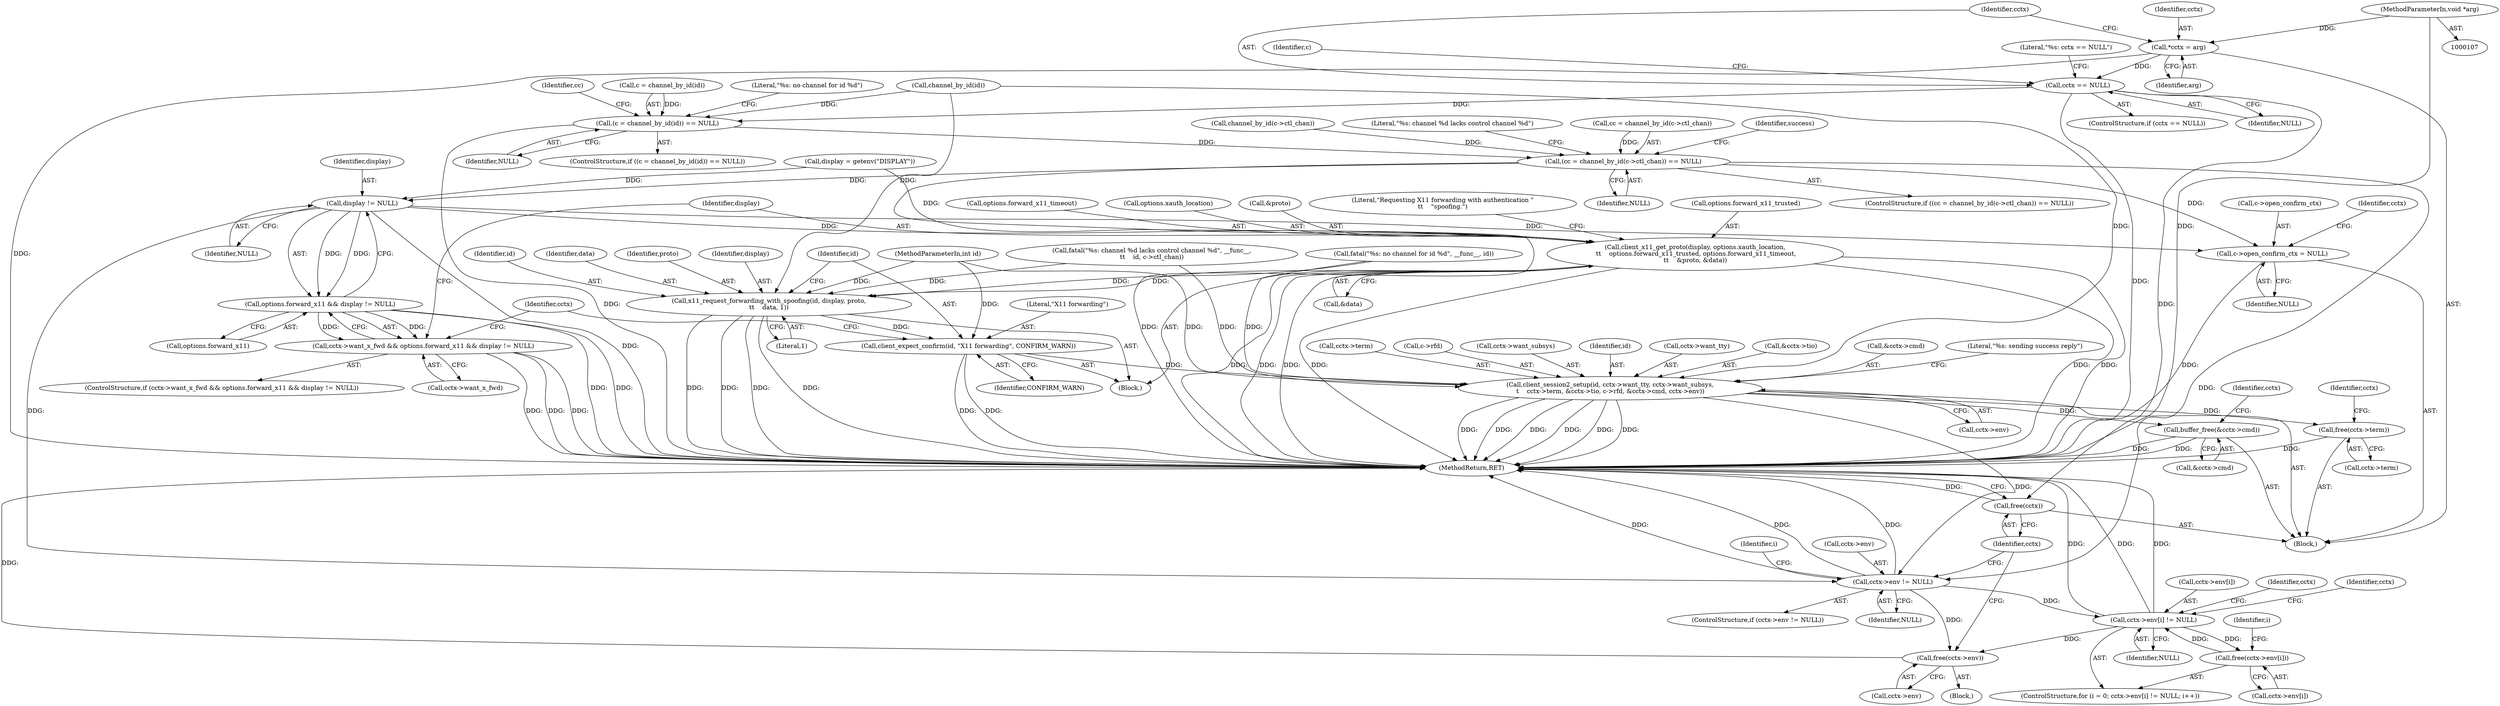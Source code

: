 digraph "1_mindrot_ed4ce82dbfa8a3a3c8ea6fa0db113c71e234416c_0@pointer" {
"1000113" [label="(Call,*cctx = arg)"];
"1000110" [label="(MethodParameterIn,void *arg)"];
"1000122" [label="(Call,cctx == NULL)"];
"1000129" [label="(Call,(c = channel_by_id(id)) == NULL)"];
"1000140" [label="(Call,(cc = channel_by_id(c->ctl_chan)) == NULL)"];
"1000193" [label="(Call,display != NULL)"];
"1000189" [label="(Call,options.forward_x11 && display != NULL)"];
"1000185" [label="(Call,cctx->want_x_fwd && options.forward_x11 && display != NULL)"];
"1000199" [label="(Call,client_x11_get_proto(display, options.xauth_location,\n \t\t    options.forward_x11_trusted, options.forward_x11_timeout,\n\t\t    &proto, &data))"];
"1000216" [label="(Call,x11_request_forwarding_with_spoofing(id, display, proto,\n\t\t    data, 1))"];
"1000222" [label="(Call,client_expect_confirm(id, \"X11 forwarding\", CONFIRM_WARN))"];
"1000236" [label="(Call,client_session2_setup(id, cctx->want_tty, cctx->want_subsys,\n\t    cctx->term, &cctx->tio, c->rfd, &cctx->cmd, cctx->env))"];
"1000320" [label="(Call,buffer_free(&cctx->cmd))"];
"1000325" [label="(Call,free(cctx->term))"];
"1000330" [label="(Call,cctx->env != NULL)"];
"1000340" [label="(Call,cctx->env[i] != NULL)"];
"1000349" [label="(Call,free(cctx->env[i]))"];
"1000355" [label="(Call,free(cctx->env))"];
"1000315" [label="(Call,c->open_confirm_ctx = NULL)"];
"1000359" [label="(Call,free(cctx))"];
"1000141" [label="(Call,cc = channel_by_id(c->ctl_chan))"];
"1000193" [label="(Call,display != NULL)"];
"1000129" [label="(Call,(c = channel_by_id(id)) == NULL)"];
"1000184" [label="(ControlStructure,if (cctx->want_x_fwd && options.forward_x11 && display != NULL))"];
"1000330" [label="(Call,cctx->env != NULL)"];
"1000327" [label="(Identifier,cctx)"];
"1000254" [label="(Call,&cctx->cmd)"];
"1000355" [label="(Call,free(cctx->env))"];
"1000194" [label="(Identifier,display)"];
"1000157" [label="(Identifier,success)"];
"1000212" [label="(Call,&data)"];
"1000210" [label="(Call,&proto)"];
"1000218" [label="(Identifier,display)"];
"1000223" [label="(Identifier,id)"];
"1000139" [label="(ControlStructure,if ((cc = channel_by_id(c->ctl_chan)) == NULL))"];
"1000356" [label="(Call,cctx->env)"];
"1000262" [label="(Literal,\"%s: sending success reply\")"];
"1000186" [label="(Call,cctx->want_x_fwd)"];
"1000335" [label="(Block,)"];
"1000336" [label="(ControlStructure,for (i = 0; cctx->env[i] != NULL; i++))"];
"1000221" [label="(Literal,1)"];
"1000200" [label="(Identifier,display)"];
"1000341" [label="(Call,cctx->env[i])"];
"1000338" [label="(Identifier,i)"];
"1000352" [label="(Identifier,cctx)"];
"1000326" [label="(Call,cctx->term)"];
"1000225" [label="(Identifier,CONFIRM_WARN)"];
"1000346" [label="(Identifier,NULL)"];
"1000321" [label="(Call,&cctx->cmd)"];
"1000140" [label="(Call,(cc = channel_by_id(c->ctl_chan)) == NULL)"];
"1000215" [label="(Literal,\"Requesting X11 forwarding with authentication \"\n\t\t    \"spoofing.\")"];
"1000348" [label="(Identifier,i)"];
"1000244" [label="(Call,cctx->term)"];
"1000251" [label="(Call,c->rfd)"];
"1000320" [label="(Call,buffer_free(&cctx->cmd))"];
"1000217" [label="(Identifier,id)"];
"1000361" [label="(MethodReturn,RET)"];
"1000204" [label="(Call,options.forward_x11_trusted)"];
"1000124" [label="(Identifier,NULL)"];
"1000258" [label="(Call,cctx->env)"];
"1000147" [label="(Identifier,NULL)"];
"1000323" [label="(Identifier,cctx)"];
"1000349" [label="(Call,free(cctx->env[i]))"];
"1000122" [label="(Call,cctx == NULL)"];
"1000224" [label="(Literal,\"X11 forwarding\")"];
"1000241" [label="(Call,cctx->want_subsys)"];
"1000143" [label="(Call,channel_by_id(c->ctl_chan))"];
"1000360" [label="(Identifier,cctx)"];
"1000115" [label="(Identifier,arg)"];
"1000331" [label="(Call,cctx->env)"];
"1000359" [label="(Call,free(cctx))"];
"1000128" [label="(ControlStructure,if ((c = channel_by_id(id)) == NULL))"];
"1000222" [label="(Call,client_expect_confirm(id, \"X11 forwarding\", CONFIRM_WARN))"];
"1000113" [label="(Call,*cctx = arg)"];
"1000134" [label="(Identifier,NULL)"];
"1000357" [label="(Identifier,cctx)"];
"1000315" [label="(Call,c->open_confirm_ctx = NULL)"];
"1000236" [label="(Call,client_session2_setup(id, cctx->want_tty, cctx->want_subsys,\n\t    cctx->term, &cctx->tio, c->rfd, &cctx->cmd, cctx->env))"];
"1000196" [label="(Block,)"];
"1000334" [label="(Identifier,NULL)"];
"1000316" [label="(Call,c->open_confirm_ctx)"];
"1000126" [label="(Literal,\"%s: cctx == NULL\")"];
"1000219" [label="(Identifier,proto)"];
"1000229" [label="(Identifier,cctx)"];
"1000340" [label="(Call,cctx->env[i] != NULL)"];
"1000332" [label="(Identifier,cctx)"];
"1000195" [label="(Identifier,NULL)"];
"1000131" [label="(Identifier,c)"];
"1000132" [label="(Call,channel_by_id(id))"];
"1000148" [label="(Call,fatal(\"%s: channel %d lacks control channel %d\", __func__,\n\t\t    id, c->ctl_chan))"];
"1000123" [label="(Identifier,cctx)"];
"1000111" [label="(Block,)"];
"1000237" [label="(Identifier,id)"];
"1000142" [label="(Identifier,cc)"];
"1000135" [label="(Call,fatal(\"%s: no channel for id %d\", __func__, id))"];
"1000325" [label="(Call,free(cctx->term))"];
"1000207" [label="(Call,options.forward_x11_timeout)"];
"1000185" [label="(Call,cctx->want_x_fwd && options.forward_x11 && display != NULL)"];
"1000130" [label="(Call,c = channel_by_id(id))"];
"1000238" [label="(Call,cctx->want_tty)"];
"1000149" [label="(Literal,\"%s: channel %d lacks control channel %d\")"];
"1000121" [label="(ControlStructure,if (cctx == NULL))"];
"1000201" [label="(Call,options.xauth_location)"];
"1000329" [label="(ControlStructure,if (cctx->env != NULL))"];
"1000180" [label="(Call,display = getenv(\"DISPLAY\"))"];
"1000189" [label="(Call,options.forward_x11 && display != NULL)"];
"1000216" [label="(Call,x11_request_forwarding_with_spoofing(id, display, proto,\n\t\t    data, 1))"];
"1000114" [label="(Identifier,cctx)"];
"1000190" [label="(Call,options.forward_x11)"];
"1000136" [label="(Literal,\"%s: no channel for id %d\")"];
"1000350" [label="(Call,cctx->env[i])"];
"1000247" [label="(Call,&cctx->tio)"];
"1000319" [label="(Identifier,NULL)"];
"1000220" [label="(Identifier,data)"];
"1000199" [label="(Call,client_x11_get_proto(display, options.xauth_location,\n \t\t    options.forward_x11_trusted, options.forward_x11_timeout,\n\t\t    &proto, &data))"];
"1000108" [label="(MethodParameterIn,int id)"];
"1000110" [label="(MethodParameterIn,void *arg)"];
"1000113" -> "1000111"  [label="AST: "];
"1000113" -> "1000115"  [label="CFG: "];
"1000114" -> "1000113"  [label="AST: "];
"1000115" -> "1000113"  [label="AST: "];
"1000123" -> "1000113"  [label="CFG: "];
"1000113" -> "1000361"  [label="DDG: "];
"1000110" -> "1000113"  [label="DDG: "];
"1000113" -> "1000122"  [label="DDG: "];
"1000110" -> "1000107"  [label="AST: "];
"1000110" -> "1000361"  [label="DDG: "];
"1000122" -> "1000121"  [label="AST: "];
"1000122" -> "1000124"  [label="CFG: "];
"1000123" -> "1000122"  [label="AST: "];
"1000124" -> "1000122"  [label="AST: "];
"1000126" -> "1000122"  [label="CFG: "];
"1000131" -> "1000122"  [label="CFG: "];
"1000122" -> "1000361"  [label="DDG: "];
"1000122" -> "1000129"  [label="DDG: "];
"1000122" -> "1000359"  [label="DDG: "];
"1000129" -> "1000128"  [label="AST: "];
"1000129" -> "1000134"  [label="CFG: "];
"1000130" -> "1000129"  [label="AST: "];
"1000134" -> "1000129"  [label="AST: "];
"1000136" -> "1000129"  [label="CFG: "];
"1000142" -> "1000129"  [label="CFG: "];
"1000129" -> "1000361"  [label="DDG: "];
"1000130" -> "1000129"  [label="DDG: "];
"1000132" -> "1000129"  [label="DDG: "];
"1000129" -> "1000140"  [label="DDG: "];
"1000140" -> "1000139"  [label="AST: "];
"1000140" -> "1000147"  [label="CFG: "];
"1000141" -> "1000140"  [label="AST: "];
"1000147" -> "1000140"  [label="AST: "];
"1000149" -> "1000140"  [label="CFG: "];
"1000157" -> "1000140"  [label="CFG: "];
"1000140" -> "1000361"  [label="DDG: "];
"1000141" -> "1000140"  [label="DDG: "];
"1000143" -> "1000140"  [label="DDG: "];
"1000140" -> "1000193"  [label="DDG: "];
"1000140" -> "1000315"  [label="DDG: "];
"1000140" -> "1000330"  [label="DDG: "];
"1000193" -> "1000189"  [label="AST: "];
"1000193" -> "1000195"  [label="CFG: "];
"1000194" -> "1000193"  [label="AST: "];
"1000195" -> "1000193"  [label="AST: "];
"1000189" -> "1000193"  [label="CFG: "];
"1000193" -> "1000361"  [label="DDG: "];
"1000193" -> "1000189"  [label="DDG: "];
"1000193" -> "1000189"  [label="DDG: "];
"1000180" -> "1000193"  [label="DDG: "];
"1000193" -> "1000199"  [label="DDG: "];
"1000193" -> "1000315"  [label="DDG: "];
"1000193" -> "1000330"  [label="DDG: "];
"1000189" -> "1000185"  [label="AST: "];
"1000189" -> "1000190"  [label="CFG: "];
"1000190" -> "1000189"  [label="AST: "];
"1000185" -> "1000189"  [label="CFG: "];
"1000189" -> "1000361"  [label="DDG: "];
"1000189" -> "1000361"  [label="DDG: "];
"1000189" -> "1000185"  [label="DDG: "];
"1000189" -> "1000185"  [label="DDG: "];
"1000185" -> "1000184"  [label="AST: "];
"1000185" -> "1000186"  [label="CFG: "];
"1000186" -> "1000185"  [label="AST: "];
"1000200" -> "1000185"  [label="CFG: "];
"1000229" -> "1000185"  [label="CFG: "];
"1000185" -> "1000361"  [label="DDG: "];
"1000185" -> "1000361"  [label="DDG: "];
"1000185" -> "1000361"  [label="DDG: "];
"1000199" -> "1000196"  [label="AST: "];
"1000199" -> "1000212"  [label="CFG: "];
"1000200" -> "1000199"  [label="AST: "];
"1000201" -> "1000199"  [label="AST: "];
"1000204" -> "1000199"  [label="AST: "];
"1000207" -> "1000199"  [label="AST: "];
"1000210" -> "1000199"  [label="AST: "];
"1000212" -> "1000199"  [label="AST: "];
"1000215" -> "1000199"  [label="CFG: "];
"1000199" -> "1000361"  [label="DDG: "];
"1000199" -> "1000361"  [label="DDG: "];
"1000199" -> "1000361"  [label="DDG: "];
"1000199" -> "1000361"  [label="DDG: "];
"1000199" -> "1000361"  [label="DDG: "];
"1000199" -> "1000361"  [label="DDG: "];
"1000180" -> "1000199"  [label="DDG: "];
"1000199" -> "1000216"  [label="DDG: "];
"1000216" -> "1000196"  [label="AST: "];
"1000216" -> "1000221"  [label="CFG: "];
"1000217" -> "1000216"  [label="AST: "];
"1000218" -> "1000216"  [label="AST: "];
"1000219" -> "1000216"  [label="AST: "];
"1000220" -> "1000216"  [label="AST: "];
"1000221" -> "1000216"  [label="AST: "];
"1000223" -> "1000216"  [label="CFG: "];
"1000216" -> "1000361"  [label="DDG: "];
"1000216" -> "1000361"  [label="DDG: "];
"1000216" -> "1000361"  [label="DDG: "];
"1000216" -> "1000361"  [label="DDG: "];
"1000148" -> "1000216"  [label="DDG: "];
"1000132" -> "1000216"  [label="DDG: "];
"1000135" -> "1000216"  [label="DDG: "];
"1000108" -> "1000216"  [label="DDG: "];
"1000216" -> "1000222"  [label="DDG: "];
"1000222" -> "1000196"  [label="AST: "];
"1000222" -> "1000225"  [label="CFG: "];
"1000223" -> "1000222"  [label="AST: "];
"1000224" -> "1000222"  [label="AST: "];
"1000225" -> "1000222"  [label="AST: "];
"1000229" -> "1000222"  [label="CFG: "];
"1000222" -> "1000361"  [label="DDG: "];
"1000222" -> "1000361"  [label="DDG: "];
"1000108" -> "1000222"  [label="DDG: "];
"1000222" -> "1000236"  [label="DDG: "];
"1000236" -> "1000111"  [label="AST: "];
"1000236" -> "1000258"  [label="CFG: "];
"1000237" -> "1000236"  [label="AST: "];
"1000238" -> "1000236"  [label="AST: "];
"1000241" -> "1000236"  [label="AST: "];
"1000244" -> "1000236"  [label="AST: "];
"1000247" -> "1000236"  [label="AST: "];
"1000251" -> "1000236"  [label="AST: "];
"1000254" -> "1000236"  [label="AST: "];
"1000258" -> "1000236"  [label="AST: "];
"1000262" -> "1000236"  [label="CFG: "];
"1000236" -> "1000361"  [label="DDG: "];
"1000236" -> "1000361"  [label="DDG: "];
"1000236" -> "1000361"  [label="DDG: "];
"1000236" -> "1000361"  [label="DDG: "];
"1000236" -> "1000361"  [label="DDG: "];
"1000236" -> "1000361"  [label="DDG: "];
"1000148" -> "1000236"  [label="DDG: "];
"1000132" -> "1000236"  [label="DDG: "];
"1000135" -> "1000236"  [label="DDG: "];
"1000108" -> "1000236"  [label="DDG: "];
"1000236" -> "1000320"  [label="DDG: "];
"1000236" -> "1000325"  [label="DDG: "];
"1000236" -> "1000330"  [label="DDG: "];
"1000320" -> "1000111"  [label="AST: "];
"1000320" -> "1000321"  [label="CFG: "];
"1000321" -> "1000320"  [label="AST: "];
"1000327" -> "1000320"  [label="CFG: "];
"1000320" -> "1000361"  [label="DDG: "];
"1000320" -> "1000361"  [label="DDG: "];
"1000325" -> "1000111"  [label="AST: "];
"1000325" -> "1000326"  [label="CFG: "];
"1000326" -> "1000325"  [label="AST: "];
"1000332" -> "1000325"  [label="CFG: "];
"1000325" -> "1000361"  [label="DDG: "];
"1000330" -> "1000329"  [label="AST: "];
"1000330" -> "1000334"  [label="CFG: "];
"1000331" -> "1000330"  [label="AST: "];
"1000334" -> "1000330"  [label="AST: "];
"1000338" -> "1000330"  [label="CFG: "];
"1000360" -> "1000330"  [label="CFG: "];
"1000330" -> "1000361"  [label="DDG: "];
"1000330" -> "1000361"  [label="DDG: "];
"1000330" -> "1000361"  [label="DDG: "];
"1000330" -> "1000340"  [label="DDG: "];
"1000330" -> "1000355"  [label="DDG: "];
"1000340" -> "1000336"  [label="AST: "];
"1000340" -> "1000346"  [label="CFG: "];
"1000341" -> "1000340"  [label="AST: "];
"1000346" -> "1000340"  [label="AST: "];
"1000352" -> "1000340"  [label="CFG: "];
"1000357" -> "1000340"  [label="CFG: "];
"1000340" -> "1000361"  [label="DDG: "];
"1000340" -> "1000361"  [label="DDG: "];
"1000340" -> "1000361"  [label="DDG: "];
"1000349" -> "1000340"  [label="DDG: "];
"1000340" -> "1000349"  [label="DDG: "];
"1000340" -> "1000355"  [label="DDG: "];
"1000349" -> "1000336"  [label="AST: "];
"1000349" -> "1000350"  [label="CFG: "];
"1000350" -> "1000349"  [label="AST: "];
"1000348" -> "1000349"  [label="CFG: "];
"1000355" -> "1000335"  [label="AST: "];
"1000355" -> "1000356"  [label="CFG: "];
"1000356" -> "1000355"  [label="AST: "];
"1000360" -> "1000355"  [label="CFG: "];
"1000355" -> "1000361"  [label="DDG: "];
"1000315" -> "1000111"  [label="AST: "];
"1000315" -> "1000319"  [label="CFG: "];
"1000316" -> "1000315"  [label="AST: "];
"1000319" -> "1000315"  [label="AST: "];
"1000323" -> "1000315"  [label="CFG: "];
"1000315" -> "1000361"  [label="DDG: "];
"1000359" -> "1000111"  [label="AST: "];
"1000359" -> "1000360"  [label="CFG: "];
"1000360" -> "1000359"  [label="AST: "];
"1000361" -> "1000359"  [label="CFG: "];
"1000359" -> "1000361"  [label="DDG: "];
}
